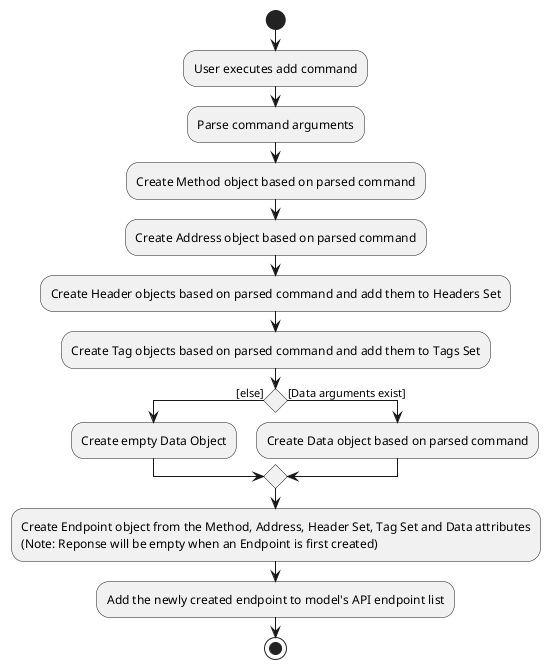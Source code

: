 @startuml
start
:User executes add command;
:Parse command arguments;
:Create Method object based on parsed command;
:Create Address object based on parsed command;
:Create Header objects based on parsed command and add them to Headers Set;
:Create Tag objects based on parsed command and add them to Tags Set;

if () then ([else])
    :Create empty Data Object;
else ([Data arguments exist])
    :Create Data object based on parsed command;
endif

:Create Endpoint object from the Method, Address, Header Set, Tag Set and Data attributes
(Note: Reponse will be empty when an Endpoint is first created);

:Add the newly created endpoint to model's API endpoint list;
stop
@enduml
